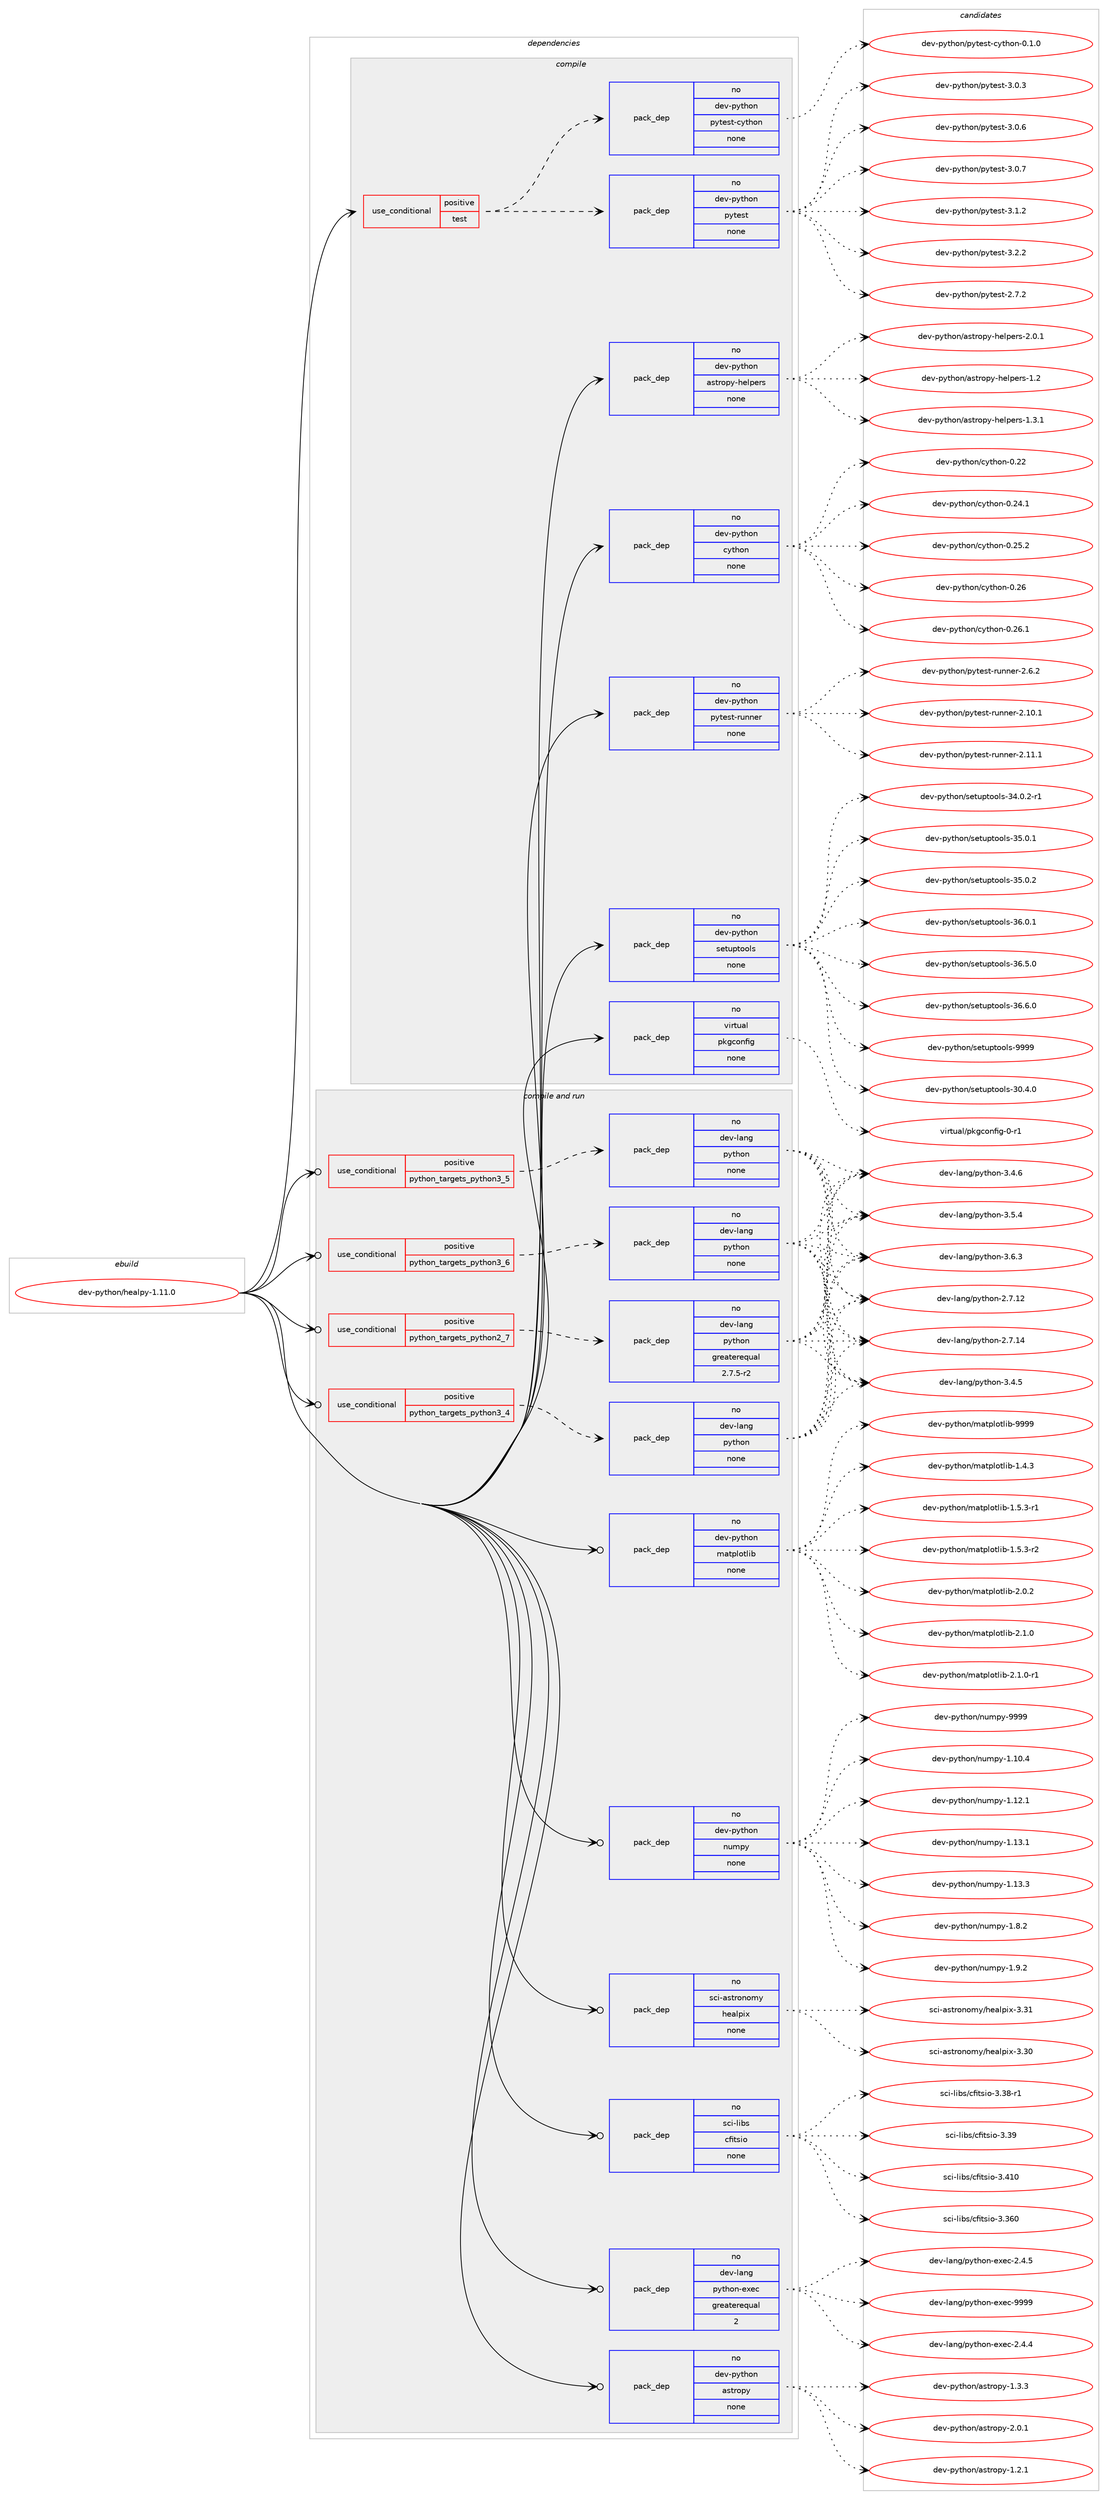 digraph prolog {

# *************
# Graph options
# *************

newrank=true;
concentrate=true;
compound=true;
graph [rankdir=LR,fontname=Helvetica,fontsize=10,ranksep=1.5];#, ranksep=2.5, nodesep=0.2];
edge  [arrowhead=vee];
node  [fontname=Helvetica,fontsize=10];

# **********
# The ebuild
# **********

subgraph cluster_leftcol {
color=gray;
rank=same;
label=<<i>ebuild</i>>;
id [label="dev-python/healpy-1.11.0", color=red, width=4, href="../dev-python/healpy-1.11.0.svg"];
}

# ****************
# The dependencies
# ****************

subgraph cluster_midcol {
color=gray;
label=<<i>dependencies</i>>;
subgraph cluster_compile {
fillcolor="#eeeeee";
style=filled;
label=<<i>compile</i>>;
subgraph cond33564 {
dependency160150 [label=<<TABLE BORDER="0" CELLBORDER="1" CELLSPACING="0" CELLPADDING="4"><TR><TD ROWSPAN="3" CELLPADDING="10">use_conditional</TD></TR><TR><TD>positive</TD></TR><TR><TD>test</TD></TR></TABLE>>, shape=none, color=red];
subgraph pack122736 {
dependency160151 [label=<<TABLE BORDER="0" CELLBORDER="1" CELLSPACING="0" CELLPADDING="4" WIDTH="220"><TR><TD ROWSPAN="6" CELLPADDING="30">pack_dep</TD></TR><TR><TD WIDTH="110">no</TD></TR><TR><TD>dev-python</TD></TR><TR><TD>pytest</TD></TR><TR><TD>none</TD></TR><TR><TD></TD></TR></TABLE>>, shape=none, color=blue];
}
dependency160150:e -> dependency160151:w [weight=20,style="dashed",arrowhead="vee"];
subgraph pack122737 {
dependency160152 [label=<<TABLE BORDER="0" CELLBORDER="1" CELLSPACING="0" CELLPADDING="4" WIDTH="220"><TR><TD ROWSPAN="6" CELLPADDING="30">pack_dep</TD></TR><TR><TD WIDTH="110">no</TD></TR><TR><TD>dev-python</TD></TR><TR><TD>pytest-cython</TD></TR><TR><TD>none</TD></TR><TR><TD></TD></TR></TABLE>>, shape=none, color=blue];
}
dependency160150:e -> dependency160152:w [weight=20,style="dashed",arrowhead="vee"];
}
id:e -> dependency160150:w [weight=20,style="solid",arrowhead="vee"];
subgraph pack122738 {
dependency160153 [label=<<TABLE BORDER="0" CELLBORDER="1" CELLSPACING="0" CELLPADDING="4" WIDTH="220"><TR><TD ROWSPAN="6" CELLPADDING="30">pack_dep</TD></TR><TR><TD WIDTH="110">no</TD></TR><TR><TD>dev-python</TD></TR><TR><TD>astropy-helpers</TD></TR><TR><TD>none</TD></TR><TR><TD></TD></TR></TABLE>>, shape=none, color=blue];
}
id:e -> dependency160153:w [weight=20,style="solid",arrowhead="vee"];
subgraph pack122739 {
dependency160154 [label=<<TABLE BORDER="0" CELLBORDER="1" CELLSPACING="0" CELLPADDING="4" WIDTH="220"><TR><TD ROWSPAN="6" CELLPADDING="30">pack_dep</TD></TR><TR><TD WIDTH="110">no</TD></TR><TR><TD>dev-python</TD></TR><TR><TD>cython</TD></TR><TR><TD>none</TD></TR><TR><TD></TD></TR></TABLE>>, shape=none, color=blue];
}
id:e -> dependency160154:w [weight=20,style="solid",arrowhead="vee"];
subgraph pack122740 {
dependency160155 [label=<<TABLE BORDER="0" CELLBORDER="1" CELLSPACING="0" CELLPADDING="4" WIDTH="220"><TR><TD ROWSPAN="6" CELLPADDING="30">pack_dep</TD></TR><TR><TD WIDTH="110">no</TD></TR><TR><TD>dev-python</TD></TR><TR><TD>pytest-runner</TD></TR><TR><TD>none</TD></TR><TR><TD></TD></TR></TABLE>>, shape=none, color=blue];
}
id:e -> dependency160155:w [weight=20,style="solid",arrowhead="vee"];
subgraph pack122741 {
dependency160156 [label=<<TABLE BORDER="0" CELLBORDER="1" CELLSPACING="0" CELLPADDING="4" WIDTH="220"><TR><TD ROWSPAN="6" CELLPADDING="30">pack_dep</TD></TR><TR><TD WIDTH="110">no</TD></TR><TR><TD>dev-python</TD></TR><TR><TD>setuptools</TD></TR><TR><TD>none</TD></TR><TR><TD></TD></TR></TABLE>>, shape=none, color=blue];
}
id:e -> dependency160156:w [weight=20,style="solid",arrowhead="vee"];
subgraph pack122742 {
dependency160157 [label=<<TABLE BORDER="0" CELLBORDER="1" CELLSPACING="0" CELLPADDING="4" WIDTH="220"><TR><TD ROWSPAN="6" CELLPADDING="30">pack_dep</TD></TR><TR><TD WIDTH="110">no</TD></TR><TR><TD>virtual</TD></TR><TR><TD>pkgconfig</TD></TR><TR><TD>none</TD></TR><TR><TD></TD></TR></TABLE>>, shape=none, color=blue];
}
id:e -> dependency160157:w [weight=20,style="solid",arrowhead="vee"];
}
subgraph cluster_compileandrun {
fillcolor="#eeeeee";
style=filled;
label=<<i>compile and run</i>>;
subgraph cond33565 {
dependency160158 [label=<<TABLE BORDER="0" CELLBORDER="1" CELLSPACING="0" CELLPADDING="4"><TR><TD ROWSPAN="3" CELLPADDING="10">use_conditional</TD></TR><TR><TD>positive</TD></TR><TR><TD>python_targets_python2_7</TD></TR></TABLE>>, shape=none, color=red];
subgraph pack122743 {
dependency160159 [label=<<TABLE BORDER="0" CELLBORDER="1" CELLSPACING="0" CELLPADDING="4" WIDTH="220"><TR><TD ROWSPAN="6" CELLPADDING="30">pack_dep</TD></TR><TR><TD WIDTH="110">no</TD></TR><TR><TD>dev-lang</TD></TR><TR><TD>python</TD></TR><TR><TD>greaterequal</TD></TR><TR><TD>2.7.5-r2</TD></TR></TABLE>>, shape=none, color=blue];
}
dependency160158:e -> dependency160159:w [weight=20,style="dashed",arrowhead="vee"];
}
id:e -> dependency160158:w [weight=20,style="solid",arrowhead="odotvee"];
subgraph cond33566 {
dependency160160 [label=<<TABLE BORDER="0" CELLBORDER="1" CELLSPACING="0" CELLPADDING="4"><TR><TD ROWSPAN="3" CELLPADDING="10">use_conditional</TD></TR><TR><TD>positive</TD></TR><TR><TD>python_targets_python3_4</TD></TR></TABLE>>, shape=none, color=red];
subgraph pack122744 {
dependency160161 [label=<<TABLE BORDER="0" CELLBORDER="1" CELLSPACING="0" CELLPADDING="4" WIDTH="220"><TR><TD ROWSPAN="6" CELLPADDING="30">pack_dep</TD></TR><TR><TD WIDTH="110">no</TD></TR><TR><TD>dev-lang</TD></TR><TR><TD>python</TD></TR><TR><TD>none</TD></TR><TR><TD></TD></TR></TABLE>>, shape=none, color=blue];
}
dependency160160:e -> dependency160161:w [weight=20,style="dashed",arrowhead="vee"];
}
id:e -> dependency160160:w [weight=20,style="solid",arrowhead="odotvee"];
subgraph cond33567 {
dependency160162 [label=<<TABLE BORDER="0" CELLBORDER="1" CELLSPACING="0" CELLPADDING="4"><TR><TD ROWSPAN="3" CELLPADDING="10">use_conditional</TD></TR><TR><TD>positive</TD></TR><TR><TD>python_targets_python3_5</TD></TR></TABLE>>, shape=none, color=red];
subgraph pack122745 {
dependency160163 [label=<<TABLE BORDER="0" CELLBORDER="1" CELLSPACING="0" CELLPADDING="4" WIDTH="220"><TR><TD ROWSPAN="6" CELLPADDING="30">pack_dep</TD></TR><TR><TD WIDTH="110">no</TD></TR><TR><TD>dev-lang</TD></TR><TR><TD>python</TD></TR><TR><TD>none</TD></TR><TR><TD></TD></TR></TABLE>>, shape=none, color=blue];
}
dependency160162:e -> dependency160163:w [weight=20,style="dashed",arrowhead="vee"];
}
id:e -> dependency160162:w [weight=20,style="solid",arrowhead="odotvee"];
subgraph cond33568 {
dependency160164 [label=<<TABLE BORDER="0" CELLBORDER="1" CELLSPACING="0" CELLPADDING="4"><TR><TD ROWSPAN="3" CELLPADDING="10">use_conditional</TD></TR><TR><TD>positive</TD></TR><TR><TD>python_targets_python3_6</TD></TR></TABLE>>, shape=none, color=red];
subgraph pack122746 {
dependency160165 [label=<<TABLE BORDER="0" CELLBORDER="1" CELLSPACING="0" CELLPADDING="4" WIDTH="220"><TR><TD ROWSPAN="6" CELLPADDING="30">pack_dep</TD></TR><TR><TD WIDTH="110">no</TD></TR><TR><TD>dev-lang</TD></TR><TR><TD>python</TD></TR><TR><TD>none</TD></TR><TR><TD></TD></TR></TABLE>>, shape=none, color=blue];
}
dependency160164:e -> dependency160165:w [weight=20,style="dashed",arrowhead="vee"];
}
id:e -> dependency160164:w [weight=20,style="solid",arrowhead="odotvee"];
subgraph pack122747 {
dependency160166 [label=<<TABLE BORDER="0" CELLBORDER="1" CELLSPACING="0" CELLPADDING="4" WIDTH="220"><TR><TD ROWSPAN="6" CELLPADDING="30">pack_dep</TD></TR><TR><TD WIDTH="110">no</TD></TR><TR><TD>dev-lang</TD></TR><TR><TD>python-exec</TD></TR><TR><TD>greaterequal</TD></TR><TR><TD>2</TD></TR></TABLE>>, shape=none, color=blue];
}
id:e -> dependency160166:w [weight=20,style="solid",arrowhead="odotvee"];
subgraph pack122748 {
dependency160167 [label=<<TABLE BORDER="0" CELLBORDER="1" CELLSPACING="0" CELLPADDING="4" WIDTH="220"><TR><TD ROWSPAN="6" CELLPADDING="30">pack_dep</TD></TR><TR><TD WIDTH="110">no</TD></TR><TR><TD>dev-python</TD></TR><TR><TD>astropy</TD></TR><TR><TD>none</TD></TR><TR><TD></TD></TR></TABLE>>, shape=none, color=blue];
}
id:e -> dependency160167:w [weight=20,style="solid",arrowhead="odotvee"];
subgraph pack122749 {
dependency160168 [label=<<TABLE BORDER="0" CELLBORDER="1" CELLSPACING="0" CELLPADDING="4" WIDTH="220"><TR><TD ROWSPAN="6" CELLPADDING="30">pack_dep</TD></TR><TR><TD WIDTH="110">no</TD></TR><TR><TD>dev-python</TD></TR><TR><TD>matplotlib</TD></TR><TR><TD>none</TD></TR><TR><TD></TD></TR></TABLE>>, shape=none, color=blue];
}
id:e -> dependency160168:w [weight=20,style="solid",arrowhead="odotvee"];
subgraph pack122750 {
dependency160169 [label=<<TABLE BORDER="0" CELLBORDER="1" CELLSPACING="0" CELLPADDING="4" WIDTH="220"><TR><TD ROWSPAN="6" CELLPADDING="30">pack_dep</TD></TR><TR><TD WIDTH="110">no</TD></TR><TR><TD>dev-python</TD></TR><TR><TD>numpy</TD></TR><TR><TD>none</TD></TR><TR><TD></TD></TR></TABLE>>, shape=none, color=blue];
}
id:e -> dependency160169:w [weight=20,style="solid",arrowhead="odotvee"];
subgraph pack122751 {
dependency160170 [label=<<TABLE BORDER="0" CELLBORDER="1" CELLSPACING="0" CELLPADDING="4" WIDTH="220"><TR><TD ROWSPAN="6" CELLPADDING="30">pack_dep</TD></TR><TR><TD WIDTH="110">no</TD></TR><TR><TD>sci-astronomy</TD></TR><TR><TD>healpix</TD></TR><TR><TD>none</TD></TR><TR><TD></TD></TR></TABLE>>, shape=none, color=blue];
}
id:e -> dependency160170:w [weight=20,style="solid",arrowhead="odotvee"];
subgraph pack122752 {
dependency160171 [label=<<TABLE BORDER="0" CELLBORDER="1" CELLSPACING="0" CELLPADDING="4" WIDTH="220"><TR><TD ROWSPAN="6" CELLPADDING="30">pack_dep</TD></TR><TR><TD WIDTH="110">no</TD></TR><TR><TD>sci-libs</TD></TR><TR><TD>cfitsio</TD></TR><TR><TD>none</TD></TR><TR><TD></TD></TR></TABLE>>, shape=none, color=blue];
}
id:e -> dependency160171:w [weight=20,style="solid",arrowhead="odotvee"];
}
subgraph cluster_run {
fillcolor="#eeeeee";
style=filled;
label=<<i>run</i>>;
}
}

# **************
# The candidates
# **************

subgraph cluster_choices {
rank=same;
color=gray;
label=<<i>candidates</i>>;

subgraph choice122736 {
color=black;
nodesep=1;
choice1001011184511212111610411111047112121116101115116455046554650 [label="dev-python/pytest-2.7.2", color=red, width=4,href="../dev-python/pytest-2.7.2.svg"];
choice1001011184511212111610411111047112121116101115116455146484651 [label="dev-python/pytest-3.0.3", color=red, width=4,href="../dev-python/pytest-3.0.3.svg"];
choice1001011184511212111610411111047112121116101115116455146484654 [label="dev-python/pytest-3.0.6", color=red, width=4,href="../dev-python/pytest-3.0.6.svg"];
choice1001011184511212111610411111047112121116101115116455146484655 [label="dev-python/pytest-3.0.7", color=red, width=4,href="../dev-python/pytest-3.0.7.svg"];
choice1001011184511212111610411111047112121116101115116455146494650 [label="dev-python/pytest-3.1.2", color=red, width=4,href="../dev-python/pytest-3.1.2.svg"];
choice1001011184511212111610411111047112121116101115116455146504650 [label="dev-python/pytest-3.2.2", color=red, width=4,href="../dev-python/pytest-3.2.2.svg"];
dependency160151:e -> choice1001011184511212111610411111047112121116101115116455046554650:w [style=dotted,weight="100"];
dependency160151:e -> choice1001011184511212111610411111047112121116101115116455146484651:w [style=dotted,weight="100"];
dependency160151:e -> choice1001011184511212111610411111047112121116101115116455146484654:w [style=dotted,weight="100"];
dependency160151:e -> choice1001011184511212111610411111047112121116101115116455146484655:w [style=dotted,weight="100"];
dependency160151:e -> choice1001011184511212111610411111047112121116101115116455146494650:w [style=dotted,weight="100"];
dependency160151:e -> choice1001011184511212111610411111047112121116101115116455146504650:w [style=dotted,weight="100"];
}
subgraph choice122737 {
color=black;
nodesep=1;
choice10010111845112121116104111110471121211161011151164599121116104111110454846494648 [label="dev-python/pytest-cython-0.1.0", color=red, width=4,href="../dev-python/pytest-cython-0.1.0.svg"];
dependency160152:e -> choice10010111845112121116104111110471121211161011151164599121116104111110454846494648:w [style=dotted,weight="100"];
}
subgraph choice122738 {
color=black;
nodesep=1;
choice1001011184511212111610411111047971151161141111121214510410110811210111411545494650 [label="dev-python/astropy-helpers-1.2", color=red, width=4,href="../dev-python/astropy-helpers-1.2.svg"];
choice10010111845112121116104111110479711511611411111212145104101108112101114115454946514649 [label="dev-python/astropy-helpers-1.3.1", color=red, width=4,href="../dev-python/astropy-helpers-1.3.1.svg"];
choice10010111845112121116104111110479711511611411111212145104101108112101114115455046484649 [label="dev-python/astropy-helpers-2.0.1", color=red, width=4,href="../dev-python/astropy-helpers-2.0.1.svg"];
dependency160153:e -> choice1001011184511212111610411111047971151161141111121214510410110811210111411545494650:w [style=dotted,weight="100"];
dependency160153:e -> choice10010111845112121116104111110479711511611411111212145104101108112101114115454946514649:w [style=dotted,weight="100"];
dependency160153:e -> choice10010111845112121116104111110479711511611411111212145104101108112101114115455046484649:w [style=dotted,weight="100"];
}
subgraph choice122739 {
color=black;
nodesep=1;
choice1001011184511212111610411111047991211161041111104548465050 [label="dev-python/cython-0.22", color=red, width=4,href="../dev-python/cython-0.22.svg"];
choice10010111845112121116104111110479912111610411111045484650524649 [label="dev-python/cython-0.24.1", color=red, width=4,href="../dev-python/cython-0.24.1.svg"];
choice10010111845112121116104111110479912111610411111045484650534650 [label="dev-python/cython-0.25.2", color=red, width=4,href="../dev-python/cython-0.25.2.svg"];
choice1001011184511212111610411111047991211161041111104548465054 [label="dev-python/cython-0.26", color=red, width=4,href="../dev-python/cython-0.26.svg"];
choice10010111845112121116104111110479912111610411111045484650544649 [label="dev-python/cython-0.26.1", color=red, width=4,href="../dev-python/cython-0.26.1.svg"];
dependency160154:e -> choice1001011184511212111610411111047991211161041111104548465050:w [style=dotted,weight="100"];
dependency160154:e -> choice10010111845112121116104111110479912111610411111045484650524649:w [style=dotted,weight="100"];
dependency160154:e -> choice10010111845112121116104111110479912111610411111045484650534650:w [style=dotted,weight="100"];
dependency160154:e -> choice1001011184511212111610411111047991211161041111104548465054:w [style=dotted,weight="100"];
dependency160154:e -> choice10010111845112121116104111110479912111610411111045484650544649:w [style=dotted,weight="100"];
}
subgraph choice122740 {
color=black;
nodesep=1;
choice10010111845112121116104111110471121211161011151164511411711011010111445504649484649 [label="dev-python/pytest-runner-2.10.1", color=red, width=4,href="../dev-python/pytest-runner-2.10.1.svg"];
choice10010111845112121116104111110471121211161011151164511411711011010111445504649494649 [label="dev-python/pytest-runner-2.11.1", color=red, width=4,href="../dev-python/pytest-runner-2.11.1.svg"];
choice100101118451121211161041111104711212111610111511645114117110110101114455046544650 [label="dev-python/pytest-runner-2.6.2", color=red, width=4,href="../dev-python/pytest-runner-2.6.2.svg"];
dependency160155:e -> choice10010111845112121116104111110471121211161011151164511411711011010111445504649484649:w [style=dotted,weight="100"];
dependency160155:e -> choice10010111845112121116104111110471121211161011151164511411711011010111445504649494649:w [style=dotted,weight="100"];
dependency160155:e -> choice100101118451121211161041111104711212111610111511645114117110110101114455046544650:w [style=dotted,weight="100"];
}
subgraph choice122741 {
color=black;
nodesep=1;
choice100101118451121211161041111104711510111611711211611111110811545514846524648 [label="dev-python/setuptools-30.4.0", color=red, width=4,href="../dev-python/setuptools-30.4.0.svg"];
choice1001011184511212111610411111047115101116117112116111111108115455152464846504511449 [label="dev-python/setuptools-34.0.2-r1", color=red, width=4,href="../dev-python/setuptools-34.0.2-r1.svg"];
choice100101118451121211161041111104711510111611711211611111110811545515346484649 [label="dev-python/setuptools-35.0.1", color=red, width=4,href="../dev-python/setuptools-35.0.1.svg"];
choice100101118451121211161041111104711510111611711211611111110811545515346484650 [label="dev-python/setuptools-35.0.2", color=red, width=4,href="../dev-python/setuptools-35.0.2.svg"];
choice100101118451121211161041111104711510111611711211611111110811545515446484649 [label="dev-python/setuptools-36.0.1", color=red, width=4,href="../dev-python/setuptools-36.0.1.svg"];
choice100101118451121211161041111104711510111611711211611111110811545515446534648 [label="dev-python/setuptools-36.5.0", color=red, width=4,href="../dev-python/setuptools-36.5.0.svg"];
choice100101118451121211161041111104711510111611711211611111110811545515446544648 [label="dev-python/setuptools-36.6.0", color=red, width=4,href="../dev-python/setuptools-36.6.0.svg"];
choice10010111845112121116104111110471151011161171121161111111081154557575757 [label="dev-python/setuptools-9999", color=red, width=4,href="../dev-python/setuptools-9999.svg"];
dependency160156:e -> choice100101118451121211161041111104711510111611711211611111110811545514846524648:w [style=dotted,weight="100"];
dependency160156:e -> choice1001011184511212111610411111047115101116117112116111111108115455152464846504511449:w [style=dotted,weight="100"];
dependency160156:e -> choice100101118451121211161041111104711510111611711211611111110811545515346484649:w [style=dotted,weight="100"];
dependency160156:e -> choice100101118451121211161041111104711510111611711211611111110811545515346484650:w [style=dotted,weight="100"];
dependency160156:e -> choice100101118451121211161041111104711510111611711211611111110811545515446484649:w [style=dotted,weight="100"];
dependency160156:e -> choice100101118451121211161041111104711510111611711211611111110811545515446534648:w [style=dotted,weight="100"];
dependency160156:e -> choice100101118451121211161041111104711510111611711211611111110811545515446544648:w [style=dotted,weight="100"];
dependency160156:e -> choice10010111845112121116104111110471151011161171121161111111081154557575757:w [style=dotted,weight="100"];
}
subgraph choice122742 {
color=black;
nodesep=1;
choice11810511411611797108471121071039911111010210510345484511449 [label="virtual/pkgconfig-0-r1", color=red, width=4,href="../virtual/pkgconfig-0-r1.svg"];
dependency160157:e -> choice11810511411611797108471121071039911111010210510345484511449:w [style=dotted,weight="100"];
}
subgraph choice122743 {
color=black;
nodesep=1;
choice10010111845108971101034711212111610411111045504655464950 [label="dev-lang/python-2.7.12", color=red, width=4,href="../dev-lang/python-2.7.12.svg"];
choice10010111845108971101034711212111610411111045504655464952 [label="dev-lang/python-2.7.14", color=red, width=4,href="../dev-lang/python-2.7.14.svg"];
choice100101118451089711010347112121116104111110455146524653 [label="dev-lang/python-3.4.5", color=red, width=4,href="../dev-lang/python-3.4.5.svg"];
choice100101118451089711010347112121116104111110455146524654 [label="dev-lang/python-3.4.6", color=red, width=4,href="../dev-lang/python-3.4.6.svg"];
choice100101118451089711010347112121116104111110455146534652 [label="dev-lang/python-3.5.4", color=red, width=4,href="../dev-lang/python-3.5.4.svg"];
choice100101118451089711010347112121116104111110455146544651 [label="dev-lang/python-3.6.3", color=red, width=4,href="../dev-lang/python-3.6.3.svg"];
dependency160159:e -> choice10010111845108971101034711212111610411111045504655464950:w [style=dotted,weight="100"];
dependency160159:e -> choice10010111845108971101034711212111610411111045504655464952:w [style=dotted,weight="100"];
dependency160159:e -> choice100101118451089711010347112121116104111110455146524653:w [style=dotted,weight="100"];
dependency160159:e -> choice100101118451089711010347112121116104111110455146524654:w [style=dotted,weight="100"];
dependency160159:e -> choice100101118451089711010347112121116104111110455146534652:w [style=dotted,weight="100"];
dependency160159:e -> choice100101118451089711010347112121116104111110455146544651:w [style=dotted,weight="100"];
}
subgraph choice122744 {
color=black;
nodesep=1;
choice10010111845108971101034711212111610411111045504655464950 [label="dev-lang/python-2.7.12", color=red, width=4,href="../dev-lang/python-2.7.12.svg"];
choice10010111845108971101034711212111610411111045504655464952 [label="dev-lang/python-2.7.14", color=red, width=4,href="../dev-lang/python-2.7.14.svg"];
choice100101118451089711010347112121116104111110455146524653 [label="dev-lang/python-3.4.5", color=red, width=4,href="../dev-lang/python-3.4.5.svg"];
choice100101118451089711010347112121116104111110455146524654 [label="dev-lang/python-3.4.6", color=red, width=4,href="../dev-lang/python-3.4.6.svg"];
choice100101118451089711010347112121116104111110455146534652 [label="dev-lang/python-3.5.4", color=red, width=4,href="../dev-lang/python-3.5.4.svg"];
choice100101118451089711010347112121116104111110455146544651 [label="dev-lang/python-3.6.3", color=red, width=4,href="../dev-lang/python-3.6.3.svg"];
dependency160161:e -> choice10010111845108971101034711212111610411111045504655464950:w [style=dotted,weight="100"];
dependency160161:e -> choice10010111845108971101034711212111610411111045504655464952:w [style=dotted,weight="100"];
dependency160161:e -> choice100101118451089711010347112121116104111110455146524653:w [style=dotted,weight="100"];
dependency160161:e -> choice100101118451089711010347112121116104111110455146524654:w [style=dotted,weight="100"];
dependency160161:e -> choice100101118451089711010347112121116104111110455146534652:w [style=dotted,weight="100"];
dependency160161:e -> choice100101118451089711010347112121116104111110455146544651:w [style=dotted,weight="100"];
}
subgraph choice122745 {
color=black;
nodesep=1;
choice10010111845108971101034711212111610411111045504655464950 [label="dev-lang/python-2.7.12", color=red, width=4,href="../dev-lang/python-2.7.12.svg"];
choice10010111845108971101034711212111610411111045504655464952 [label="dev-lang/python-2.7.14", color=red, width=4,href="../dev-lang/python-2.7.14.svg"];
choice100101118451089711010347112121116104111110455146524653 [label="dev-lang/python-3.4.5", color=red, width=4,href="../dev-lang/python-3.4.5.svg"];
choice100101118451089711010347112121116104111110455146524654 [label="dev-lang/python-3.4.6", color=red, width=4,href="../dev-lang/python-3.4.6.svg"];
choice100101118451089711010347112121116104111110455146534652 [label="dev-lang/python-3.5.4", color=red, width=4,href="../dev-lang/python-3.5.4.svg"];
choice100101118451089711010347112121116104111110455146544651 [label="dev-lang/python-3.6.3", color=red, width=4,href="../dev-lang/python-3.6.3.svg"];
dependency160163:e -> choice10010111845108971101034711212111610411111045504655464950:w [style=dotted,weight="100"];
dependency160163:e -> choice10010111845108971101034711212111610411111045504655464952:w [style=dotted,weight="100"];
dependency160163:e -> choice100101118451089711010347112121116104111110455146524653:w [style=dotted,weight="100"];
dependency160163:e -> choice100101118451089711010347112121116104111110455146524654:w [style=dotted,weight="100"];
dependency160163:e -> choice100101118451089711010347112121116104111110455146534652:w [style=dotted,weight="100"];
dependency160163:e -> choice100101118451089711010347112121116104111110455146544651:w [style=dotted,weight="100"];
}
subgraph choice122746 {
color=black;
nodesep=1;
choice10010111845108971101034711212111610411111045504655464950 [label="dev-lang/python-2.7.12", color=red, width=4,href="../dev-lang/python-2.7.12.svg"];
choice10010111845108971101034711212111610411111045504655464952 [label="dev-lang/python-2.7.14", color=red, width=4,href="../dev-lang/python-2.7.14.svg"];
choice100101118451089711010347112121116104111110455146524653 [label="dev-lang/python-3.4.5", color=red, width=4,href="../dev-lang/python-3.4.5.svg"];
choice100101118451089711010347112121116104111110455146524654 [label="dev-lang/python-3.4.6", color=red, width=4,href="../dev-lang/python-3.4.6.svg"];
choice100101118451089711010347112121116104111110455146534652 [label="dev-lang/python-3.5.4", color=red, width=4,href="../dev-lang/python-3.5.4.svg"];
choice100101118451089711010347112121116104111110455146544651 [label="dev-lang/python-3.6.3", color=red, width=4,href="../dev-lang/python-3.6.3.svg"];
dependency160165:e -> choice10010111845108971101034711212111610411111045504655464950:w [style=dotted,weight="100"];
dependency160165:e -> choice10010111845108971101034711212111610411111045504655464952:w [style=dotted,weight="100"];
dependency160165:e -> choice100101118451089711010347112121116104111110455146524653:w [style=dotted,weight="100"];
dependency160165:e -> choice100101118451089711010347112121116104111110455146524654:w [style=dotted,weight="100"];
dependency160165:e -> choice100101118451089711010347112121116104111110455146534652:w [style=dotted,weight="100"];
dependency160165:e -> choice100101118451089711010347112121116104111110455146544651:w [style=dotted,weight="100"];
}
subgraph choice122747 {
color=black;
nodesep=1;
choice1001011184510897110103471121211161041111104510112010199455046524652 [label="dev-lang/python-exec-2.4.4", color=red, width=4,href="../dev-lang/python-exec-2.4.4.svg"];
choice1001011184510897110103471121211161041111104510112010199455046524653 [label="dev-lang/python-exec-2.4.5", color=red, width=4,href="../dev-lang/python-exec-2.4.5.svg"];
choice10010111845108971101034711212111610411111045101120101994557575757 [label="dev-lang/python-exec-9999", color=red, width=4,href="../dev-lang/python-exec-9999.svg"];
dependency160166:e -> choice1001011184510897110103471121211161041111104510112010199455046524652:w [style=dotted,weight="100"];
dependency160166:e -> choice1001011184510897110103471121211161041111104510112010199455046524653:w [style=dotted,weight="100"];
dependency160166:e -> choice10010111845108971101034711212111610411111045101120101994557575757:w [style=dotted,weight="100"];
}
subgraph choice122748 {
color=black;
nodesep=1;
choice100101118451121211161041111104797115116114111112121454946504649 [label="dev-python/astropy-1.2.1", color=red, width=4,href="../dev-python/astropy-1.2.1.svg"];
choice100101118451121211161041111104797115116114111112121454946514651 [label="dev-python/astropy-1.3.3", color=red, width=4,href="../dev-python/astropy-1.3.3.svg"];
choice100101118451121211161041111104797115116114111112121455046484649 [label="dev-python/astropy-2.0.1", color=red, width=4,href="../dev-python/astropy-2.0.1.svg"];
dependency160167:e -> choice100101118451121211161041111104797115116114111112121454946504649:w [style=dotted,weight="100"];
dependency160167:e -> choice100101118451121211161041111104797115116114111112121454946514651:w [style=dotted,weight="100"];
dependency160167:e -> choice100101118451121211161041111104797115116114111112121455046484649:w [style=dotted,weight="100"];
}
subgraph choice122749 {
color=black;
nodesep=1;
choice10010111845112121116104111110471099711611210811111610810598454946524651 [label="dev-python/matplotlib-1.4.3", color=red, width=4,href="../dev-python/matplotlib-1.4.3.svg"];
choice100101118451121211161041111104710997116112108111116108105984549465346514511449 [label="dev-python/matplotlib-1.5.3-r1", color=red, width=4,href="../dev-python/matplotlib-1.5.3-r1.svg"];
choice100101118451121211161041111104710997116112108111116108105984549465346514511450 [label="dev-python/matplotlib-1.5.3-r2", color=red, width=4,href="../dev-python/matplotlib-1.5.3-r2.svg"];
choice10010111845112121116104111110471099711611210811111610810598455046484650 [label="dev-python/matplotlib-2.0.2", color=red, width=4,href="../dev-python/matplotlib-2.0.2.svg"];
choice10010111845112121116104111110471099711611210811111610810598455046494648 [label="dev-python/matplotlib-2.1.0", color=red, width=4,href="../dev-python/matplotlib-2.1.0.svg"];
choice100101118451121211161041111104710997116112108111116108105984550464946484511449 [label="dev-python/matplotlib-2.1.0-r1", color=red, width=4,href="../dev-python/matplotlib-2.1.0-r1.svg"];
choice100101118451121211161041111104710997116112108111116108105984557575757 [label="dev-python/matplotlib-9999", color=red, width=4,href="../dev-python/matplotlib-9999.svg"];
dependency160168:e -> choice10010111845112121116104111110471099711611210811111610810598454946524651:w [style=dotted,weight="100"];
dependency160168:e -> choice100101118451121211161041111104710997116112108111116108105984549465346514511449:w [style=dotted,weight="100"];
dependency160168:e -> choice100101118451121211161041111104710997116112108111116108105984549465346514511450:w [style=dotted,weight="100"];
dependency160168:e -> choice10010111845112121116104111110471099711611210811111610810598455046484650:w [style=dotted,weight="100"];
dependency160168:e -> choice10010111845112121116104111110471099711611210811111610810598455046494648:w [style=dotted,weight="100"];
dependency160168:e -> choice100101118451121211161041111104710997116112108111116108105984550464946484511449:w [style=dotted,weight="100"];
dependency160168:e -> choice100101118451121211161041111104710997116112108111116108105984557575757:w [style=dotted,weight="100"];
}
subgraph choice122750 {
color=black;
nodesep=1;
choice100101118451121211161041111104711011710911212145494649484652 [label="dev-python/numpy-1.10.4", color=red, width=4,href="../dev-python/numpy-1.10.4.svg"];
choice100101118451121211161041111104711011710911212145494649504649 [label="dev-python/numpy-1.12.1", color=red, width=4,href="../dev-python/numpy-1.12.1.svg"];
choice100101118451121211161041111104711011710911212145494649514649 [label="dev-python/numpy-1.13.1", color=red, width=4,href="../dev-python/numpy-1.13.1.svg"];
choice100101118451121211161041111104711011710911212145494649514651 [label="dev-python/numpy-1.13.3", color=red, width=4,href="../dev-python/numpy-1.13.3.svg"];
choice1001011184511212111610411111047110117109112121454946564650 [label="dev-python/numpy-1.8.2", color=red, width=4,href="../dev-python/numpy-1.8.2.svg"];
choice1001011184511212111610411111047110117109112121454946574650 [label="dev-python/numpy-1.9.2", color=red, width=4,href="../dev-python/numpy-1.9.2.svg"];
choice10010111845112121116104111110471101171091121214557575757 [label="dev-python/numpy-9999", color=red, width=4,href="../dev-python/numpy-9999.svg"];
dependency160169:e -> choice100101118451121211161041111104711011710911212145494649484652:w [style=dotted,weight="100"];
dependency160169:e -> choice100101118451121211161041111104711011710911212145494649504649:w [style=dotted,weight="100"];
dependency160169:e -> choice100101118451121211161041111104711011710911212145494649514649:w [style=dotted,weight="100"];
dependency160169:e -> choice100101118451121211161041111104711011710911212145494649514651:w [style=dotted,weight="100"];
dependency160169:e -> choice1001011184511212111610411111047110117109112121454946564650:w [style=dotted,weight="100"];
dependency160169:e -> choice1001011184511212111610411111047110117109112121454946574650:w [style=dotted,weight="100"];
dependency160169:e -> choice10010111845112121116104111110471101171091121214557575757:w [style=dotted,weight="100"];
}
subgraph choice122751 {
color=black;
nodesep=1;
choice11599105459711511611411111011110912147104101971081121051204551465148 [label="sci-astronomy/healpix-3.30", color=red, width=4,href="../sci-astronomy/healpix-3.30.svg"];
choice11599105459711511611411111011110912147104101971081121051204551465149 [label="sci-astronomy/healpix-3.31", color=red, width=4,href="../sci-astronomy/healpix-3.31.svg"];
dependency160170:e -> choice11599105459711511611411111011110912147104101971081121051204551465148:w [style=dotted,weight="100"];
dependency160170:e -> choice11599105459711511611411111011110912147104101971081121051204551465149:w [style=dotted,weight="100"];
}
subgraph choice122752 {
color=black;
nodesep=1;
choice1159910545108105981154799102105116115105111455146515448 [label="sci-libs/cfitsio-3.360", color=red, width=4,href="../sci-libs/cfitsio-3.360.svg"];
choice115991054510810598115479910210511611510511145514651564511449 [label="sci-libs/cfitsio-3.38-r1", color=red, width=4,href="../sci-libs/cfitsio-3.38-r1.svg"];
choice11599105451081059811547991021051161151051114551465157 [label="sci-libs/cfitsio-3.39", color=red, width=4,href="../sci-libs/cfitsio-3.39.svg"];
choice1159910545108105981154799102105116115105111455146524948 [label="sci-libs/cfitsio-3.410", color=red, width=4,href="../sci-libs/cfitsio-3.410.svg"];
dependency160171:e -> choice1159910545108105981154799102105116115105111455146515448:w [style=dotted,weight="100"];
dependency160171:e -> choice115991054510810598115479910210511611510511145514651564511449:w [style=dotted,weight="100"];
dependency160171:e -> choice11599105451081059811547991021051161151051114551465157:w [style=dotted,weight="100"];
dependency160171:e -> choice1159910545108105981154799102105116115105111455146524948:w [style=dotted,weight="100"];
}
}

}
